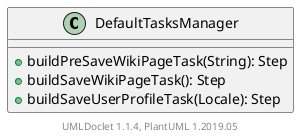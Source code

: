 @startuml

    class DefaultTasksManager [[DefaultTasksManager.html]] {
        +buildPreSaveWikiPageTask(String): Step
        +buildSaveWikiPageTask(): Step
        +buildSaveUserProfileTask(Locale): Step
    }


    center footer UMLDoclet 1.1.4, PlantUML 1.2019.05
@enduml
